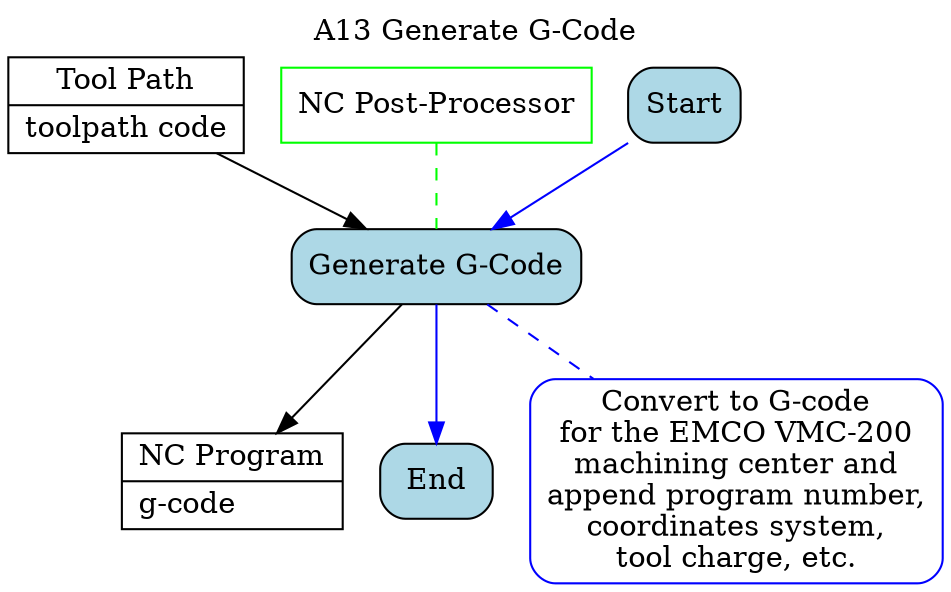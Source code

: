 digraph behaviourmodel {

# activity title
labelloc="t"
label="A13 Generate G-Code"

# inputs and outputs
node [shape=record, style=filled, fillcolor=white, color=black]
path [label="{Tool Path|toolpath code\l}"];
prog [label="{NC Program|g-code\l}"];

# mechanisms
node [shape=box, style=filled, fillcolor=white, color=green]
m1 [label="NC Post-Processor"]

# tasks definition
node [shape=box, style="filled, rounded", fillcolor=lightblue, color=black]
Start
t1 [label="Generate G-Code"]
End

# rules
node [shape=box, style="filled, rounded", fillcolor=white, color=blue]
r1 [label="Convert to G-code\nfor the EMCO VMC-200\nmachining center and\nappend program number,\ncoordinates system,\ntool charge, etc."]

# attaching rules
edge [dir=none, color=blue, style=dashed]
t1 -> r1

# task sequence
edge [dir=forward, color=blue, fontcolor=blue, style=solid]
Start -> t1 -> End

# attaching mechanisms
edge [dir=none, color=green, style=dashed]
m1 -> t1

# attaching inputs and outputs
edge [dir=forward, color=black, fontcolor=black, style=solid]
path -> t1
t1 -> prog

# constraints
node [shape=ellipse, style=filled, fillcolor=white, color=red]

# attaching constraints
edge [dir=none, color=red, style=dashed]

}

